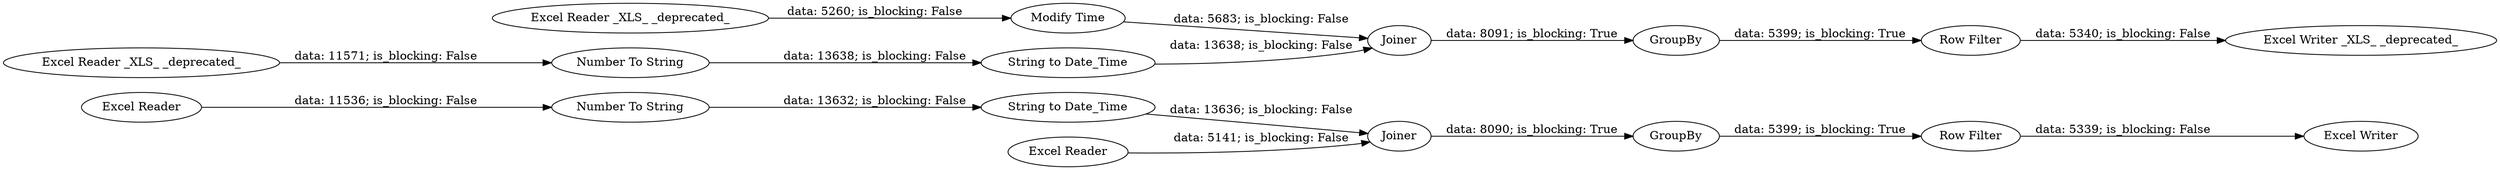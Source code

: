 digraph {
	"-738476420960338290_86" [label="Excel Writer"]
	"-738476420960338290_79" [label="String to Date_Time"]
	"-738476420960338290_80" [label="Excel Reader"]
	"-738476420960338290_66" [label="String to Date_Time"]
	"-738476420960338290_87" [label="Row Filter"]
	"-738476420960338290_81" [label=Joiner]
	"-738476420960338290_68" [label="Modify Time"]
	"-738476420960338290_15" [label="Row Filter"]
	"-738476420960338290_84" [label="Excel Writer _XLS_ _deprecated_"]
	"-738476420960338290_82" [label=GroupBy]
	"-738476420960338290_72" [label=Joiner]
	"-738476420960338290_83" [label=GroupBy]
	"-738476420960338290_2" [label="Excel Reader _XLS_ _deprecated_"]
	"-738476420960338290_78" [label="Number To String"]
	"-738476420960338290_3" [label="Excel Reader _XLS_ _deprecated_"]
	"-738476420960338290_77" [label="Excel Reader"]
	"-738476420960338290_70" [label="Number To String"]
	"-738476420960338290_66" -> "-738476420960338290_72" [label="data: 13638; is_blocking: False"]
	"-738476420960338290_80" -> "-738476420960338290_81" [label="data: 5141; is_blocking: False"]
	"-738476420960338290_81" -> "-738476420960338290_82" [label="data: 8090; is_blocking: True"]
	"-738476420960338290_77" -> "-738476420960338290_78" [label="data: 11536; is_blocking: False"]
	"-738476420960338290_2" -> "-738476420960338290_68" [label="data: 5260; is_blocking: False"]
	"-738476420960338290_68" -> "-738476420960338290_72" [label="data: 5683; is_blocking: False"]
	"-738476420960338290_3" -> "-738476420960338290_70" [label="data: 11571; is_blocking: False"]
	"-738476420960338290_79" -> "-738476420960338290_81" [label="data: 13636; is_blocking: False"]
	"-738476420960338290_83" -> "-738476420960338290_15" [label="data: 5399; is_blocking: True"]
	"-738476420960338290_15" -> "-738476420960338290_84" [label="data: 5340; is_blocking: False"]
	"-738476420960338290_82" -> "-738476420960338290_87" [label="data: 5399; is_blocking: True"]
	"-738476420960338290_78" -> "-738476420960338290_79" [label="data: 13632; is_blocking: False"]
	"-738476420960338290_72" -> "-738476420960338290_83" [label="data: 8091; is_blocking: True"]
	"-738476420960338290_87" -> "-738476420960338290_86" [label="data: 5339; is_blocking: False"]
	"-738476420960338290_70" -> "-738476420960338290_66" [label="data: 13638; is_blocking: False"]
	rankdir=LR
}
